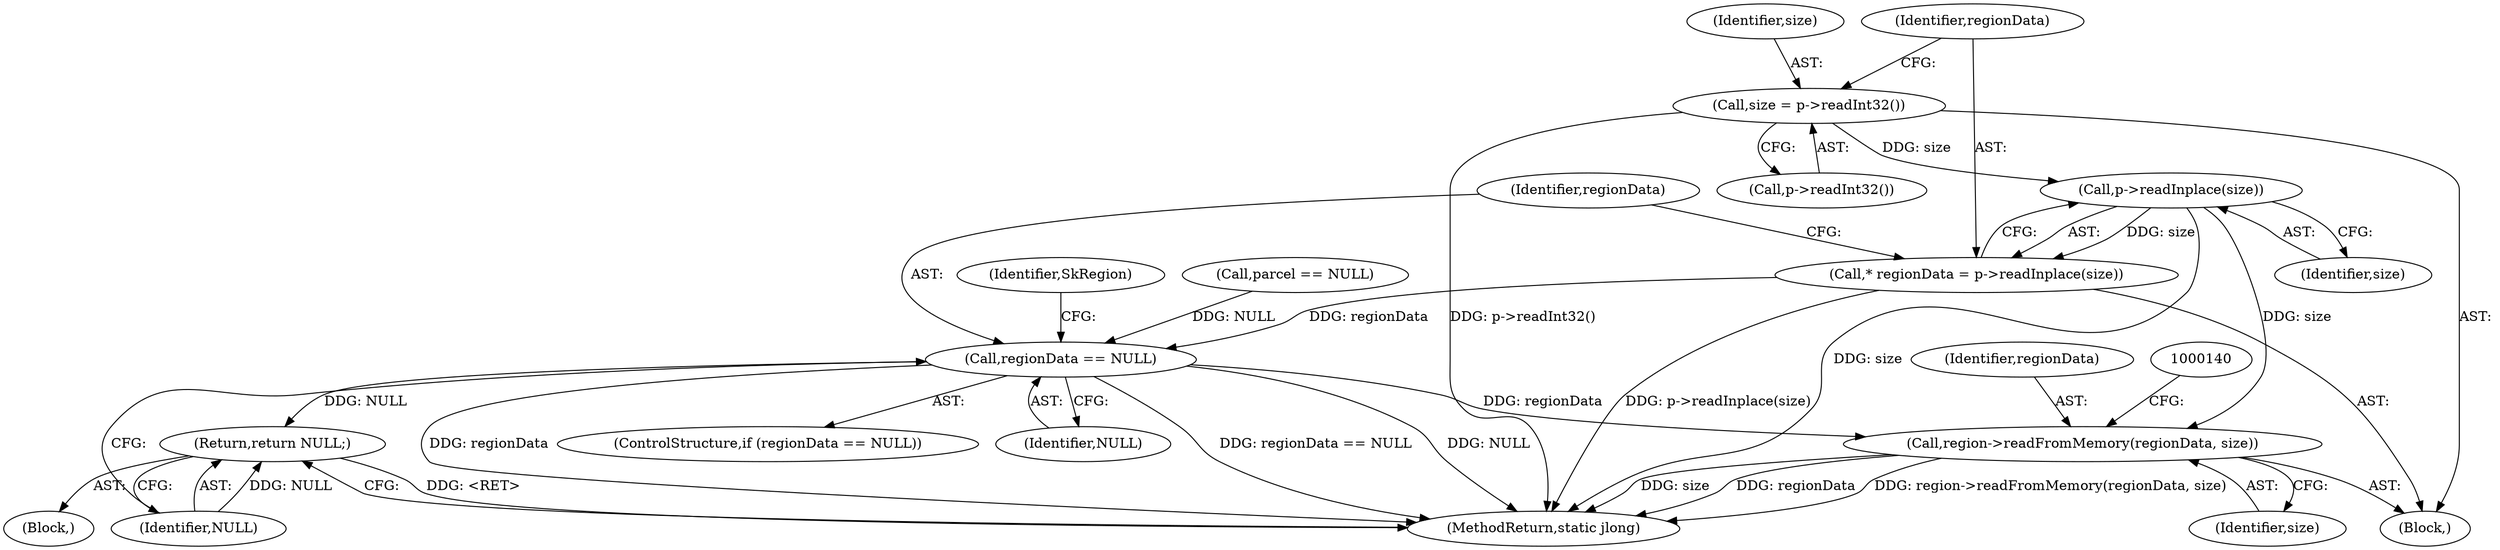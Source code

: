 digraph "1_Android_1e72dc7a3074cd0b44d89afbf39bbf5000ef7cc3@API" {
"1000119" [label="(Call,size = p->readInt32())"];
"1000125" [label="(Call,p->readInplace(size))"];
"1000123" [label="(Call,* regionData = p->readInplace(size))"];
"1000128" [label="(Call,regionData == NULL)"];
"1000132" [label="(Return,return NULL;)"];
"1000135" [label="(Call,region->readFromMemory(regionData, size))"];
"1000123" [label="(Call,* regionData = p->readInplace(size))"];
"1000127" [label="(ControlStructure,if (regionData == NULL))"];
"1000136" [label="(Identifier,regionData)"];
"1000121" [label="(Call,p->readInt32())"];
"1000129" [label="(Identifier,regionData)"];
"1000126" [label="(Identifier,size)"];
"1000124" [label="(Identifier,regionData)"];
"1000125" [label="(Call,p->readInplace(size))"];
"1000142" [label="(MethodReturn,static jlong)"];
"1000119" [label="(Call,size = p->readInt32())"];
"1000133" [label="(Identifier,NULL)"];
"1000134" [label="(Identifier,SkRegion)"];
"1000137" [label="(Identifier,size)"];
"1000128" [label="(Call,regionData == NULL)"];
"1000135" [label="(Call,region->readFromMemory(regionData, size))"];
"1000104" [label="(Block,)"];
"1000120" [label="(Identifier,size)"];
"1000106" [label="(Call,parcel == NULL)"];
"1000132" [label="(Return,return NULL;)"];
"1000130" [label="(Identifier,NULL)"];
"1000131" [label="(Block,)"];
"1000119" -> "1000104"  [label="AST: "];
"1000119" -> "1000121"  [label="CFG: "];
"1000120" -> "1000119"  [label="AST: "];
"1000121" -> "1000119"  [label="AST: "];
"1000124" -> "1000119"  [label="CFG: "];
"1000119" -> "1000142"  [label="DDG: p->readInt32()"];
"1000119" -> "1000125"  [label="DDG: size"];
"1000125" -> "1000123"  [label="AST: "];
"1000125" -> "1000126"  [label="CFG: "];
"1000126" -> "1000125"  [label="AST: "];
"1000123" -> "1000125"  [label="CFG: "];
"1000125" -> "1000142"  [label="DDG: size"];
"1000125" -> "1000123"  [label="DDG: size"];
"1000125" -> "1000135"  [label="DDG: size"];
"1000123" -> "1000104"  [label="AST: "];
"1000124" -> "1000123"  [label="AST: "];
"1000129" -> "1000123"  [label="CFG: "];
"1000123" -> "1000142"  [label="DDG: p->readInplace(size)"];
"1000123" -> "1000128"  [label="DDG: regionData"];
"1000128" -> "1000127"  [label="AST: "];
"1000128" -> "1000130"  [label="CFG: "];
"1000129" -> "1000128"  [label="AST: "];
"1000130" -> "1000128"  [label="AST: "];
"1000133" -> "1000128"  [label="CFG: "];
"1000134" -> "1000128"  [label="CFG: "];
"1000128" -> "1000142"  [label="DDG: regionData == NULL"];
"1000128" -> "1000142"  [label="DDG: NULL"];
"1000128" -> "1000142"  [label="DDG: regionData"];
"1000106" -> "1000128"  [label="DDG: NULL"];
"1000128" -> "1000132"  [label="DDG: NULL"];
"1000128" -> "1000135"  [label="DDG: regionData"];
"1000132" -> "1000131"  [label="AST: "];
"1000132" -> "1000133"  [label="CFG: "];
"1000133" -> "1000132"  [label="AST: "];
"1000142" -> "1000132"  [label="CFG: "];
"1000132" -> "1000142"  [label="DDG: <RET>"];
"1000133" -> "1000132"  [label="DDG: NULL"];
"1000135" -> "1000104"  [label="AST: "];
"1000135" -> "1000137"  [label="CFG: "];
"1000136" -> "1000135"  [label="AST: "];
"1000137" -> "1000135"  [label="AST: "];
"1000140" -> "1000135"  [label="CFG: "];
"1000135" -> "1000142"  [label="DDG: regionData"];
"1000135" -> "1000142"  [label="DDG: region->readFromMemory(regionData, size)"];
"1000135" -> "1000142"  [label="DDG: size"];
}
